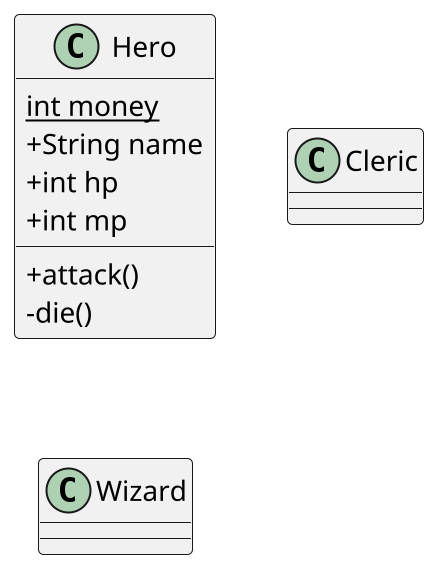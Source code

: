 @startuml
scale 2
skinparam classAttributeIconSize 0

Class Hero {
    {static} int money
    + String name
    + int hp
    + int mp

    + attack()
    - die()
}

Class Cleric {
}

Class Wizard {
}


@enduml